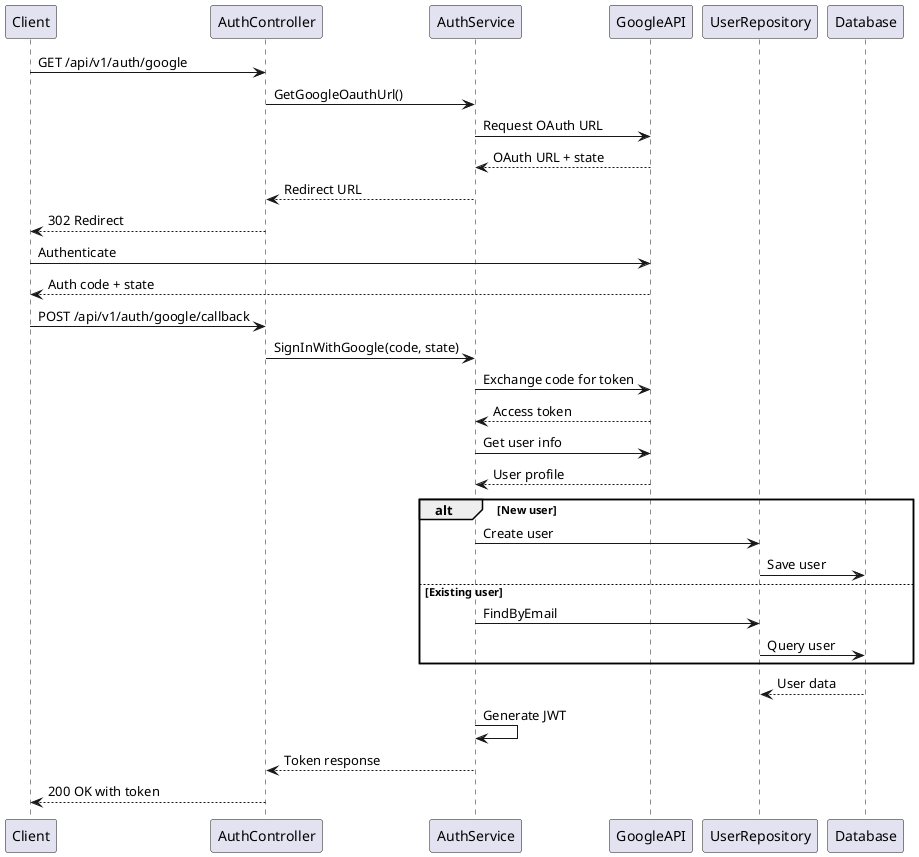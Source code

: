 @startuml
participant Client
participant AuthController
participant AuthService
participant GoogleAPI
participant UserRepository
participant Database

Client -> AuthController: GET /api/v1/auth/google
AuthController -> AuthService: GetGoogleOauthUrl()
AuthService -> GoogleAPI: Request OAuth URL
GoogleAPI --> AuthService: OAuth URL + state
AuthService --> AuthController: Redirect URL
AuthController --> Client: 302 Redirect

Client -> GoogleAPI: Authenticate
GoogleAPI --> Client: Auth code + state

Client -> AuthController: POST /api/v1/auth/google/callback
AuthController -> AuthService: SignInWithGoogle(code, state)
AuthService -> GoogleAPI: Exchange code for token
GoogleAPI --> AuthService: Access token
AuthService -> GoogleAPI: Get user info
GoogleAPI --> AuthService: User profile

alt New user
  AuthService -> UserRepository: Create user
  UserRepository -> Database: Save user
else Existing user
  AuthService -> UserRepository: FindByEmail
  UserRepository -> Database: Query user
end

Database --> UserRepository: User data
AuthService -> AuthService: Generate JWT
AuthService --> AuthController: Token response
AuthController --> Client: 200 OK with token
@enduml
